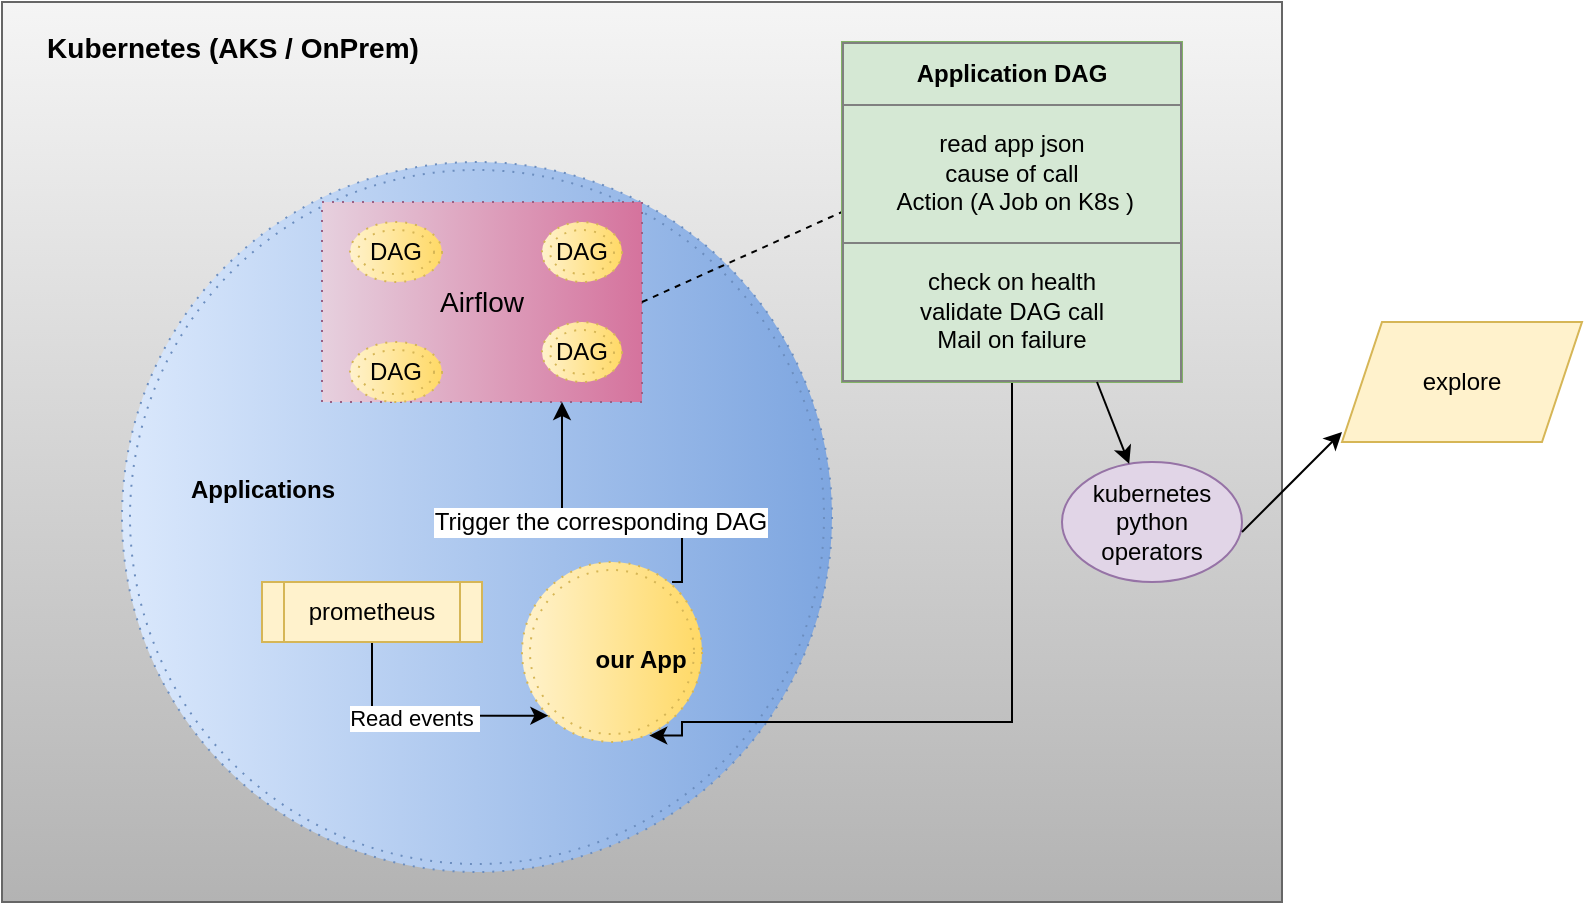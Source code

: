 <mxfile version="16.6.3" type="github">
  <diagram id="mIwNi9Hr0O3qaFUjUJp0" name="Page-1">
    <mxGraphModel dx="1038" dy="674" grid="1" gridSize="10" guides="1" tooltips="1" connect="1" arrows="1" fold="1" page="1" pageScale="1" pageWidth="827" pageHeight="1169" math="0" shadow="0">
      <root>
        <mxCell id="0" />
        <mxCell id="1" parent="0" />
        <mxCell id="J7JKfiULfeazDq4PG8Th-1" value="" style="rounded=0;whiteSpace=wrap;html=1;fillColor=#f5f5f5;strokeColor=#666666;gradientColor=#b3b3b3;" parent="1" vertex="1">
          <mxGeometry x="50" y="120" width="640" height="450" as="geometry" />
        </mxCell>
        <mxCell id="kR7jz3Ybea96GFAlg0oj-19" value="" style="ellipse;shape=doubleEllipse;whiteSpace=wrap;html=1;aspect=fixed;dashed=1;dashPattern=1 4;fontSize=14;fillColor=#dae8fc;gradientColor=#7ea6e0;gradientDirection=east;strokeColor=#6c8ebf;" parent="1" vertex="1">
          <mxGeometry x="110" y="200" width="355" height="355" as="geometry" />
        </mxCell>
        <mxCell id="kR7jz3Ybea96GFAlg0oj-2" value="&lt;font style=&quot;font-size: 14px&quot;&gt;Kubernetes (AKS / OnPrem)&lt;/font&gt;" style="text;strokeColor=none;fillColor=none;html=1;fontSize=24;fontStyle=1;verticalAlign=middle;align=center;" parent="1" vertex="1">
          <mxGeometry x="70" y="120" width="190" height="40" as="geometry" />
        </mxCell>
        <mxCell id="kR7jz3Ybea96GFAlg0oj-4" value="Airflow" style="html=1;whiteSpace=wrap;container=1;recursiveResize=0;collapsible=0;dashed=1;dashPattern=1 4;fontSize=14;fillColor=#e6d0de;gradientColor=#d5739d;gradientDirection=east;strokeColor=#996185;" parent="1" vertex="1">
          <mxGeometry x="210" y="220" width="160" height="100" as="geometry" />
        </mxCell>
        <mxCell id="kR7jz3Ybea96GFAlg0oj-32" value="DAG" style="ellipse;shape=doubleEllipse;whiteSpace=wrap;html=1;dashed=1;dashPattern=1 4;fontSize=12;fillColor=#fff2cc;gradientColor=#ffd966;gradientDirection=east;strokeColor=#d6b656;" parent="kR7jz3Ybea96GFAlg0oj-4" vertex="1">
          <mxGeometry x="14" y="70" width="46" height="30" as="geometry" />
        </mxCell>
        <mxCell id="kR7jz3Ybea96GFAlg0oj-29" value="DAG" style="ellipse;shape=doubleEllipse;whiteSpace=wrap;html=1;dashed=1;dashPattern=1 4;fontSize=12;fillColor=#fff2cc;gradientColor=#ffd966;gradientDirection=east;strokeColor=#d6b656;" parent="kR7jz3Ybea96GFAlg0oj-4" vertex="1">
          <mxGeometry x="14" y="10" width="46" height="30" as="geometry" />
        </mxCell>
        <mxCell id="kR7jz3Ybea96GFAlg0oj-24" value="DAG" style="ellipse;shape=doubleEllipse;whiteSpace=wrap;html=1;dashed=1;dashPattern=1 4;fontSize=12;fillColor=#fff2cc;gradientColor=#ffd966;gradientDirection=east;strokeColor=#d6b656;" parent="kR7jz3Ybea96GFAlg0oj-4" vertex="1">
          <mxGeometry x="110" y="60" width="40" height="30" as="geometry" />
        </mxCell>
        <mxCell id="kR7jz3Ybea96GFAlg0oj-38" value="DAG" style="ellipse;shape=doubleEllipse;whiteSpace=wrap;html=1;dashed=1;dashPattern=1 4;fontSize=12;fillColor=#fff2cc;gradientColor=#ffd966;gradientDirection=east;strokeColor=#d6b656;" parent="kR7jz3Ybea96GFAlg0oj-4" vertex="1">
          <mxGeometry x="110" y="10" width="40" height="30" as="geometry" />
        </mxCell>
        <mxCell id="kR7jz3Ybea96GFAlg0oj-21" value="" style="ellipse;shape=doubleEllipse;whiteSpace=wrap;html=1;aspect=fixed;dashed=1;dashPattern=1 4;fontSize=14;fillColor=#fff2cc;gradientColor=#ffd966;gradientDirection=east;strokeColor=#d6b656;" parent="1" vertex="1">
          <mxGeometry x="310" y="400" width="90" height="90" as="geometry" />
        </mxCell>
        <mxCell id="kR7jz3Ybea96GFAlg0oj-22" value="&lt;font style=&quot;font-size: 12px&quot;&gt;Applications&lt;/font&gt;" style="text;strokeColor=none;fillColor=none;html=1;fontSize=24;fontStyle=1;verticalAlign=middle;align=center;dashed=1;dashPattern=1 4;" parent="1" vertex="1">
          <mxGeometry x="140" y="350" width="80" height="20" as="geometry" />
        </mxCell>
        <mxCell id="kR7jz3Ybea96GFAlg0oj-40" style="edgeStyle=orthogonalEdgeStyle;rounded=0;orthogonalLoop=1;jettySize=auto;html=1;entryX=0.75;entryY=1;entryDx=0;entryDy=0;fontSize=12;" parent="1" target="kR7jz3Ybea96GFAlg0oj-4" edge="1">
          <mxGeometry relative="1" as="geometry">
            <mxPoint x="385" y="410" as="sourcePoint" />
            <Array as="points">
              <mxPoint x="390" y="410" />
              <mxPoint x="390" y="380" />
              <mxPoint x="330" y="380" />
            </Array>
          </mxGeometry>
        </mxCell>
        <mxCell id="kR7jz3Ybea96GFAlg0oj-41" value="Trigger the corresponding DAG" style="edgeLabel;html=1;align=center;verticalAlign=middle;resizable=0;points=[];fontSize=12;" parent="kR7jz3Ybea96GFAlg0oj-40" vertex="1" connectable="0">
          <mxGeometry x="-0.069" relative="1" as="geometry">
            <mxPoint x="-4" as="offset" />
          </mxGeometry>
        </mxCell>
        <mxCell id="kR7jz3Ybea96GFAlg0oj-23" value="&lt;span style=&quot;font-size: 12px&quot;&gt;our App&lt;/span&gt;" style="text;strokeColor=none;fillColor=none;html=1;fontSize=24;fontStyle=1;verticalAlign=middle;align=center;dashed=1;dashPattern=1 4;" parent="1" vertex="1">
          <mxGeometry x="354" y="430" width="30" height="30" as="geometry" />
        </mxCell>
        <mxCell id="twOSvo3NPd2s81SiF1JN-1" style="edgeStyle=orthogonalEdgeStyle;rounded=0;orthogonalLoop=1;jettySize=auto;html=1;exitX=0.5;exitY=1;exitDx=0;exitDy=0;" parent="1" source="kR7jz3Ybea96GFAlg0oj-22" target="kR7jz3Ybea96GFAlg0oj-22" edge="1">
          <mxGeometry relative="1" as="geometry" />
        </mxCell>
        <mxCell id="twOSvo3NPd2s81SiF1JN-6" style="edgeStyle=orthogonalEdgeStyle;rounded=0;orthogonalLoop=1;jettySize=auto;html=1;exitX=0.5;exitY=1;exitDx=0;exitDy=0;entryX=0;entryY=1;entryDx=0;entryDy=0;" parent="1" source="twOSvo3NPd2s81SiF1JN-2" target="kR7jz3Ybea96GFAlg0oj-21" edge="1">
          <mxGeometry relative="1" as="geometry" />
        </mxCell>
        <mxCell id="twOSvo3NPd2s81SiF1JN-7" value="Read events&amp;nbsp;" style="edgeLabel;html=1;align=center;verticalAlign=middle;resizable=0;points=[];" parent="twOSvo3NPd2s81SiF1JN-6" vertex="1" connectable="0">
          <mxGeometry x="-0.076" y="-1" relative="1" as="geometry">
            <mxPoint as="offset" />
          </mxGeometry>
        </mxCell>
        <mxCell id="twOSvo3NPd2s81SiF1JN-2" value="prometheus" style="shape=process;whiteSpace=wrap;html=1;backgroundOutline=1;fillColor=#fff2cc;strokeColor=#d6b656;" parent="1" vertex="1">
          <mxGeometry x="180" y="410" width="110" height="30" as="geometry" />
        </mxCell>
        <mxCell id="twOSvo3NPd2s81SiF1JN-3" value="" style="endArrow=none;dashed=1;html=1;rounded=0;entryX=0;entryY=0.5;entryDx=0;entryDy=0;exitX=1;exitY=0.5;exitDx=0;exitDy=0;" parent="1" source="kR7jz3Ybea96GFAlg0oj-4" target="twOSvo3NPd2s81SiF1JN-4" edge="1">
          <mxGeometry width="50" height="50" relative="1" as="geometry">
            <mxPoint x="390" y="360" as="sourcePoint" />
            <mxPoint x="440" y="310" as="targetPoint" />
            <Array as="points" />
          </mxGeometry>
        </mxCell>
        <mxCell id="twOSvo3NPd2s81SiF1JN-9" style="edgeStyle=orthogonalEdgeStyle;rounded=0;orthogonalLoop=1;jettySize=auto;html=1;exitX=0.5;exitY=1;exitDx=0;exitDy=0;entryX=0.707;entryY=0.964;entryDx=0;entryDy=0;entryPerimeter=0;" parent="1" source="twOSvo3NPd2s81SiF1JN-4" target="kR7jz3Ybea96GFAlg0oj-21" edge="1">
          <mxGeometry relative="1" as="geometry">
            <Array as="points">
              <mxPoint x="555" y="480" />
              <mxPoint x="390" y="480" />
              <mxPoint x="390" y="487" />
            </Array>
            <mxPoint x="395" y="480" as="targetPoint" />
          </mxGeometry>
        </mxCell>
        <mxCell id="twOSvo3NPd2s81SiF1JN-4" value="&lt;table border=&quot;1&quot; width=&quot;100%&quot; cellpadding=&quot;4&quot; style=&quot;width: 100% ; height: 100% ; border-collapse: collapse&quot;&gt;&lt;tbody&gt;&lt;tr&gt;&lt;th align=&quot;center&quot;&gt;Application DAG&lt;/th&gt;&lt;/tr&gt;&lt;tr&gt;&lt;td align=&quot;center&quot;&gt;read app json&lt;br&gt;cause of call&lt;br&gt;&amp;nbsp;Action (A Job on K8s )&lt;/td&gt;&lt;/tr&gt;&lt;tr&gt;&lt;td align=&quot;center&quot;&gt;check on health&lt;br&gt;validate DAG call&lt;br&gt;Mail on failure&lt;/td&gt;&lt;/tr&gt;&lt;/tbody&gt;&lt;/table&gt;" style="text;html=1;strokeColor=#82b366;fillColor=#d5e8d4;overflow=fill;" parent="1" vertex="1">
          <mxGeometry x="470" y="140" width="170" height="170" as="geometry" />
        </mxCell>
        <mxCell id="OC6Elo0-ffqKsDIvXQGm-1" value="kubernetes python&lt;br&gt;operators" style="ellipse;whiteSpace=wrap;html=1;fillColor=#e1d5e7;strokeColor=#9673a6;" vertex="1" parent="1">
          <mxGeometry x="580" y="350" width="90" height="60" as="geometry" />
        </mxCell>
        <mxCell id="OC6Elo0-ffqKsDIvXQGm-4" value="" style="endArrow=classic;html=1;rounded=0;exitX=0.75;exitY=1;exitDx=0;exitDy=0;" edge="1" parent="1" source="twOSvo3NPd2s81SiF1JN-4" target="OC6Elo0-ffqKsDIvXQGm-1">
          <mxGeometry width="50" height="50" relative="1" as="geometry">
            <mxPoint x="580" y="360" as="sourcePoint" />
            <mxPoint x="630" y="310" as="targetPoint" />
          </mxGeometry>
        </mxCell>
        <mxCell id="OC6Elo0-ffqKsDIvXQGm-6" value="" style="endArrow=classic;html=1;rounded=0;" edge="1" parent="1">
          <mxGeometry width="50" height="50" relative="1" as="geometry">
            <mxPoint x="670" y="385" as="sourcePoint" />
            <mxPoint x="720" y="335" as="targetPoint" />
          </mxGeometry>
        </mxCell>
        <mxCell id="OC6Elo0-ffqKsDIvXQGm-7" value="explore" style="shape=parallelogram;perimeter=parallelogramPerimeter;whiteSpace=wrap;html=1;fixedSize=1;fillColor=#fff2cc;strokeColor=#d6b656;" vertex="1" parent="1">
          <mxGeometry x="720" y="280" width="120" height="60" as="geometry" />
        </mxCell>
      </root>
    </mxGraphModel>
  </diagram>
</mxfile>
